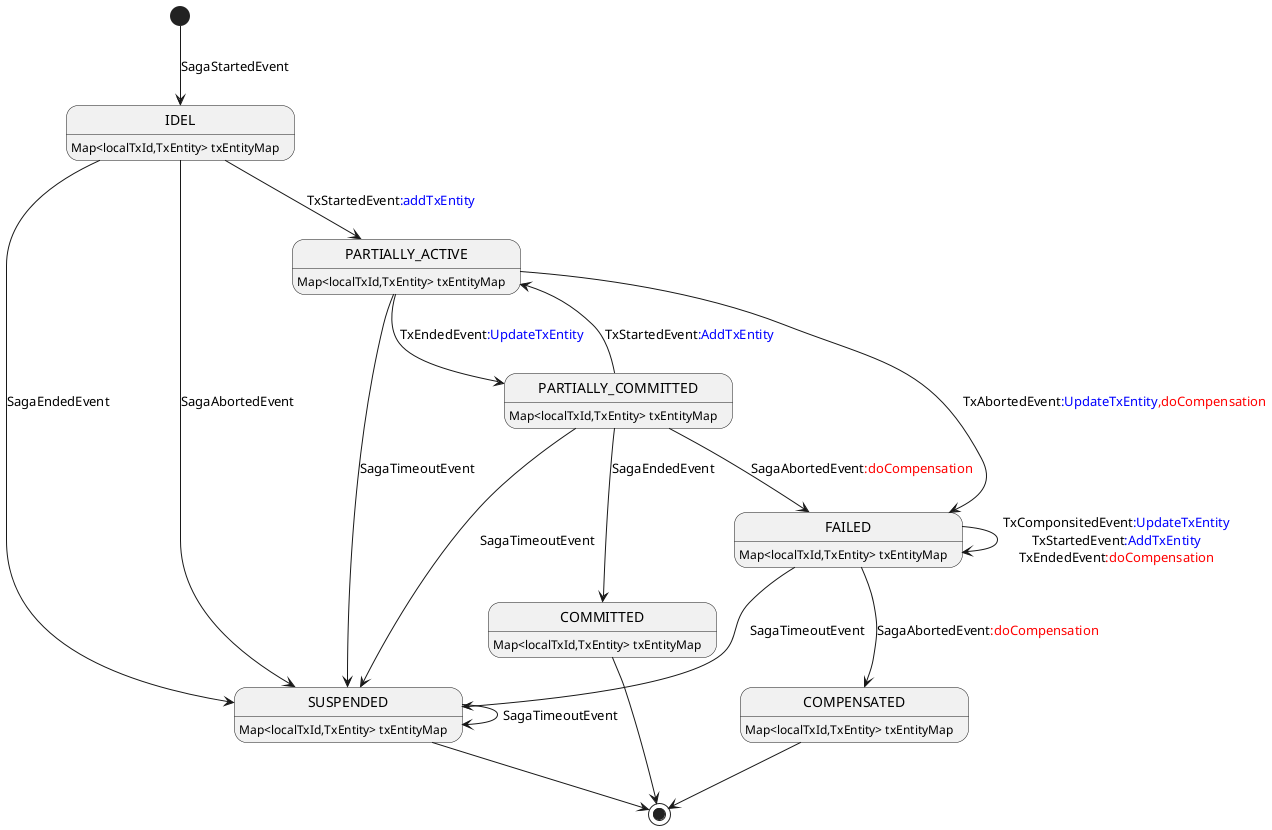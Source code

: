@startuml
hide empty description

[*] --> IDEL : SagaStartedEvent

IDEL --> PARTIALLY_ACTIVE : TxStartedEvent<font color=blue>:addTxEntity</font>

IDEL --> SUSPENDED : SagaEndedEvent

IDEL --> SUSPENDED : SagaAbortedEvent

PARTIALLY_COMMITTED --> COMMITTED : SagaEndedEvent

PARTIALLY_COMMITTED --> PARTIALLY_ACTIVE : TxStartedEvent<font color=blue>:AddTxEntity</font>

PARTIALLY_COMMITTED --> FAILED : SagaAbortedEvent<font color=red>:doCompensation</font>

PARTIALLY_COMMITTED --> SUSPENDED : SagaTimeoutEvent

PARTIALLY_ACTIVE --> PARTIALLY_COMMITTED : TxEndedEvent<font color=blue>:UpdateTxEntity</font>

PARTIALLY_ACTIVE --> FAILED : TxAbortedEvent<font color=blue>:UpdateTxEntity</font><font color=red>,doCompensation</font>

PARTIALLY_ACTIVE --> SUSPENDED : SagaTimeoutEvent

SUSPENDED --> SUSPENDED : SagaTimeoutEvent

FAILED --> COMPENSATED : SagaAbortedEvent<font color=red>:doCompensation</font>

FAILED --> SUSPENDED : SagaTimeoutEvent

FAILED --> FAILED : TxComponsitedEvent<font color=blue>:UpdateTxEntity</font>\nTxStartedEvent<font color=blue>:AddTxEntity</font>\nTxEndedEvent<font color=red>:doCompensation</font>

COMPENSATED --> [*]

COMMITTED --> [*]

SUSPENDED --> [*]

IDEL: Map<localTxId,TxEntity> txEntityMap
PARTIALLY_ACTIVE: Map<localTxId,TxEntity> txEntityMap
PARTIALLY_COMMITTED: Map<localTxId,TxEntity> txEntityMap
FAILED: Map<localTxId,TxEntity> txEntityMap
COMMITTED: Map<localTxId,TxEntity> txEntityMap
COMPENSATED: Map<localTxId,TxEntity> txEntityMap
SUSPENDED: Map<localTxId,TxEntity> txEntityMap

@enduml

